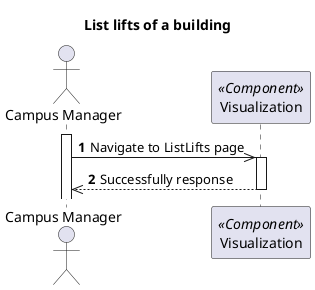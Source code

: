 @startuml
'https://plantuml.com/sequence-diagram

autonumber

skinparam packageStyle rect

title List lifts of a building

actor "Campus Manager" as CM
participant "Visualization" as MD <<Component>>

activate CM
CM->> MD : Navigate to ListLifts page

activate MD
CM<<--- MD : Successfully response
deactivate MD
@enduml
